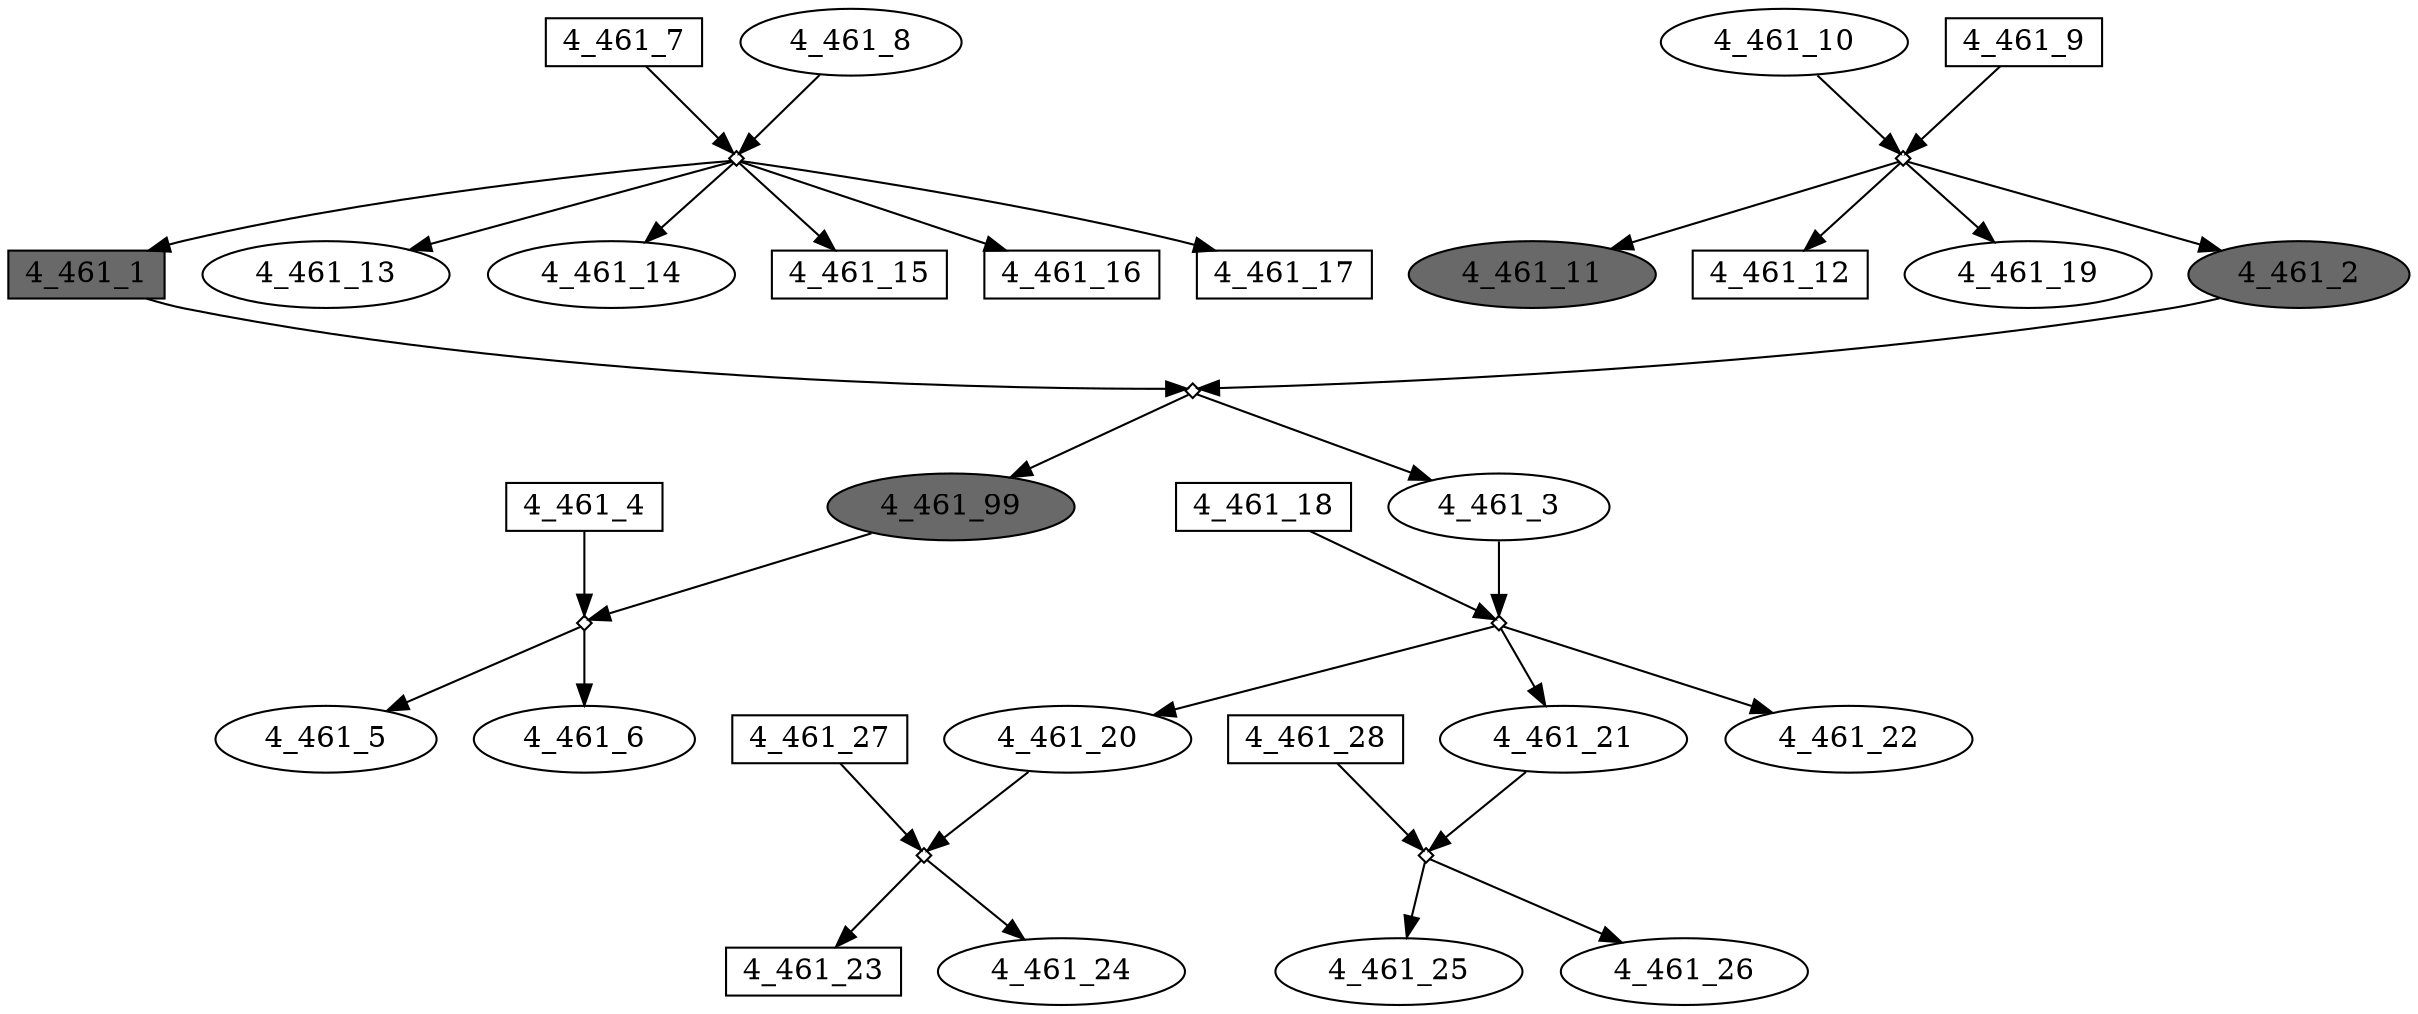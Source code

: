 digraph {
	"4_461_99" [shape=box fillcolor=dimgrey fontcolor=black height=0.3 regular=0 shape=ellipse style=filled width=0.5]
	"4_461_1x4_461_2" -> "4_461_99"
	"4_461_99" -> "4_461_4x4_461_99"
	"4_461_3" [shape=box fillcolor=white fontcolor=black height=0.3 regular=0 shape=ellipse style=filled width=0.5]
	"4_461_1x4_461_2" -> "4_461_3"
	"4_461_3" -> "4_461_18x4_461_3"
	"4_461_1" [shape=box fillcolor=dimgrey fontcolor=black height=0.3 regular=0 shape=box style=filled width=0.5]
	"4_461_7x4_461_8" -> "4_461_1"
	"4_461_1" -> "4_461_1x4_461_2"
	"4_461_10" [shape=box fillcolor=white fontcolor=black height=0.3 regular=0 shape=ellipse style=filled width=0.5]
	"4_461_10" -> "4_461_9x4_461_10"
	"4_461_11" [shape=box fillcolor=dimgrey fontcolor=black height=0.3 regular=0 shape=ellipse style=filled width=0.5]
	"4_461_9x4_461_10" -> "4_461_11"
	"4_461_12" [shape=box fillcolor=white fontcolor=black height=0.3 regular=0 shape=box style=filled width=0.5]
	"4_461_9x4_461_10" -> "4_461_12"
	"4_461_13" [shape=box fillcolor=white fontcolor=black height=0.3 regular=0 shape=ellipse style=filled width=0.5]
	"4_461_7x4_461_8" -> "4_461_13"
	"4_461_14" [shape=box fillcolor=white fontcolor=black height=0.3 regular=0 shape=ellipse style=filled width=0.5]
	"4_461_7x4_461_8" -> "4_461_14"
	"4_461_15" [shape=box fillcolor=white fontcolor=black height=0.3 regular=0 shape=box style=filled width=0.5]
	"4_461_7x4_461_8" -> "4_461_15"
	"4_461_16" [shape=box fillcolor=white fontcolor=black height=0.3 regular=0 shape=box style=filled width=0.5]
	"4_461_7x4_461_8" -> "4_461_16"
	"4_461_17" [shape=box fillcolor=white fontcolor=black height=0.3 regular=0 shape=box style=filled width=0.5]
	"4_461_7x4_461_8" -> "4_461_17"
	"4_461_18" [shape=box fillcolor=white fontcolor=black height=0.3 regular=0 shape=box style=filled width=0.5]
	"4_461_18" -> "4_461_18x4_461_3"
	"4_461_19" [shape=box fillcolor=white fontcolor=black height=0.3 regular=0 shape=ellipse style=filled width=0.5]
	"4_461_9x4_461_10" -> "4_461_19"
	"4_461_2" [shape=box fillcolor=dimgrey fontcolor=black height=0.3 regular=0 shape=ellipse style=filled width=0.5]
	"4_461_9x4_461_10" -> "4_461_2"
	"4_461_2" -> "4_461_1x4_461_2"
	"4_461_20" [shape=box fillcolor=white fontcolor=black height=0.3 regular=0 shape=ellipse style=filled width=0.5]
	"4_461_18x4_461_3" -> "4_461_20"
	"4_461_20" -> "4_461_27x4_461_20"
	"4_461_21" [shape=box fillcolor=white fontcolor=black height=0.3 regular=0 shape=ellipse style=filled width=0.5]
	"4_461_18x4_461_3" -> "4_461_21"
	"4_461_21" -> "4_461_28x4_461_21"
	"4_461_22" [shape=box fillcolor=white fontcolor=black height=0.3 regular=0 shape=ellipse style=filled width=0.5]
	"4_461_18x4_461_3" -> "4_461_22"
	"4_461_23" [shape=box fillcolor=white fontcolor=black height=0.3 regular=0 shape=box style=filled width=0.5]
	"4_461_27x4_461_20" -> "4_461_23"
	"4_461_24" [shape=box fillcolor=white fontcolor=black height=0.3 regular=0 shape=ellipse style=filled width=0.5]
	"4_461_27x4_461_20" -> "4_461_24"
	"4_461_25" [shape=box fillcolor=white fontcolor=black height=0.3 regular=0 shape=ellipse style=filled width=0.5]
	"4_461_28x4_461_21" -> "4_461_25"
	"4_461_26" [shape=box fillcolor=white fontcolor=black height=0.3 regular=0 shape=ellipse style=filled width=0.5]
	"4_461_28x4_461_21" -> "4_461_26"
	"4_461_27" [shape=box fillcolor=white fontcolor=black height=0.3 regular=0 shape=box style=filled width=0.5]
	"4_461_27" -> "4_461_27x4_461_20"
	"4_461_28" [shape=box fillcolor=white fontcolor=black height=0.3 regular=0 shape=box style=filled width=0.5]
	"4_461_28" -> "4_461_28x4_461_21"
	"4_461_4" [shape=box fillcolor=white fontcolor=black height=0.3 regular=0 shape=box style=filled width=0.5]
	"4_461_4" -> "4_461_4x4_461_99"
	"4_461_5" [shape=box fillcolor=white fontcolor=black height=0.3 regular=0 shape=ellipse style=filled width=0.5]
	"4_461_4x4_461_99" -> "4_461_5"
	"4_461_6" [shape=box fillcolor=white fontcolor=black height=0.3 regular=0 shape=ellipse style=filled width=0.5]
	"4_461_4x4_461_99" -> "4_461_6"
	"4_461_7" [shape=box fillcolor=white fontcolor=black height=0.3 regular=0 shape=box style=filled width=0.5]
	"4_461_7" -> "4_461_7x4_461_8"
	"4_461_8" [shape=box fillcolor=white fontcolor=black height=0.3 regular=0 shape=ellipse style=filled width=0.5]
	"4_461_8" -> "4_461_7x4_461_8"
	"4_461_9" [shape=box fillcolor=white fontcolor=black height=0.3 regular=0 shape=box style=filled width=0.5]
	"4_461_9" -> "4_461_9x4_461_10"
	"4_461_4x4_461_99" [label="" height=.1 shape=diamond width=.1]
	"4_461_27x4_461_20" [label="" height=.1 shape=diamond width=.1]
	"4_461_1x4_461_2" [label="" height=.1 shape=diamond width=.1]
	"4_461_9x4_461_10" [label="" height=.1 shape=diamond width=.1]
	"4_461_7x4_461_8" [label="" height=.1 shape=diamond width=.1]
	"4_461_18x4_461_3" [label="" height=.1 shape=diamond width=.1]
	"4_461_28x4_461_21" [label="" height=.1 shape=diamond width=.1]
}
